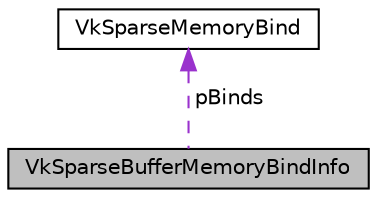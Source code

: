 digraph "VkSparseBufferMemoryBindInfo"
{
 // LATEX_PDF_SIZE
  edge [fontname="Helvetica",fontsize="10",labelfontname="Helvetica",labelfontsize="10"];
  node [fontname="Helvetica",fontsize="10",shape=record];
  Node1 [label="VkSparseBufferMemoryBindInfo",height=0.2,width=0.4,color="black", fillcolor="grey75", style="filled", fontcolor="black",tooltip=" "];
  Node2 -> Node1 [dir="back",color="darkorchid3",fontsize="10",style="dashed",label=" pBinds" ,fontname="Helvetica"];
  Node2 [label="VkSparseMemoryBind",height=0.2,width=0.4,color="black", fillcolor="white", style="filled",URL="$structVkSparseMemoryBind.html",tooltip=" "];
}
